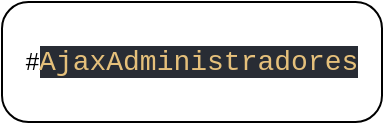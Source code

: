 <mxfile>
    <diagram id="CB9_IMdxcL9IFdkOh5Aj" name="Página-1">
        <mxGraphModel dx="761" dy="563" grid="1" gridSize="10" guides="1" tooltips="1" connect="1" arrows="1" fold="1" page="1" pageScale="1" pageWidth="827" pageHeight="1169" math="0" shadow="0">
            <root>
                <mxCell id="0"/>
                <mxCell id="1" parent="0"/>
                <mxCell id="3" value="#&lt;span style=&quot;color: rgb(229, 192, 123); background-color: rgb(40, 44, 52); font-family: &amp;quot;Cascadia Code&amp;quot;, Consolas, &amp;quot;Courier New&amp;quot;, monospace; font-size: 14px;&quot;&gt;AjaxAdministradores&lt;/span&gt;" style="rounded=1;whiteSpace=wrap;html=1;arcSize=22;" parent="1" vertex="1">
                    <mxGeometry x="110" y="80" width="190" height="60" as="geometry"/>
                </mxCell>
            </root>
        </mxGraphModel>
    </diagram>
</mxfile>